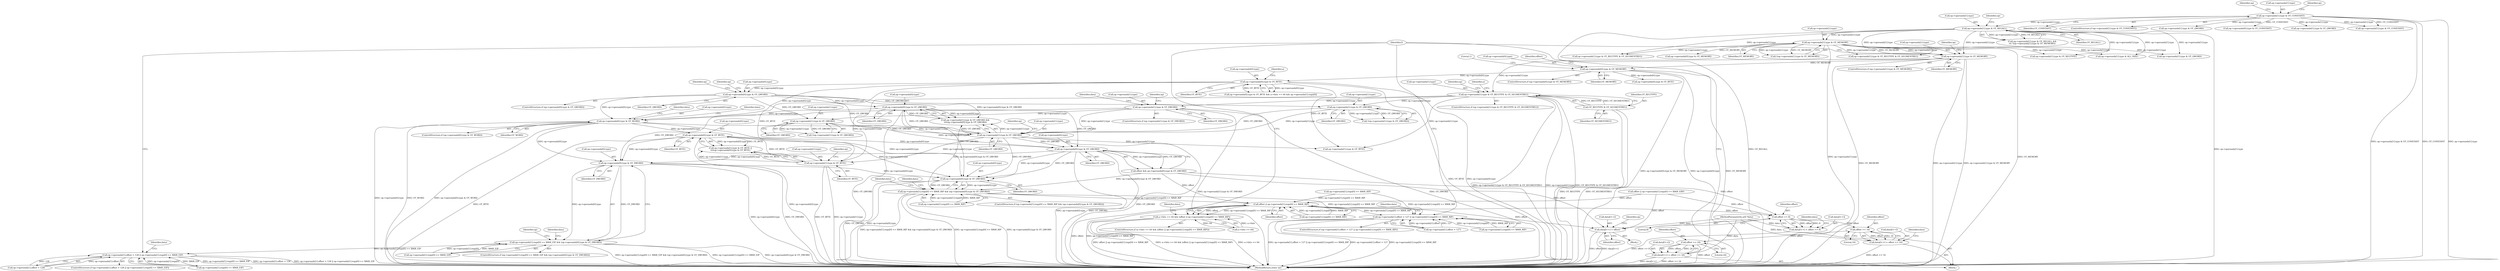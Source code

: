 digraph "0_radare2_f17bfd9f1da05f30f23a4dd05e9d2363e1406948@API" {
"1002990" [label="(Call,op->operands[0].type & OT_DWORD)"];
"1002478" [label="(Call,op->operands[0].type & OT_WORD)"];
"1002461" [label="(Call,op->operands[0].type & OT_QWORD)"];
"1002365" [label="(Call,op->operands[0].type & OT_QWORD)"];
"1002163" [label="(Call,op->operands[0].type & OT_BYTE)"];
"1001999" [label="(Call,op->operands[0].type & OT_MEMORY)"];
"1001988" [label="(Call,op->operands[1].type & OT_MEMORY)"];
"1001264" [label="(Call,op->operands[1].type & OT_MEMORY)"];
"1001254" [label="(Call,op->operands[1].type & OT_REGALL)"];
"1000132" [label="(Call,op->operands[1].type & OT_CONSTANT)"];
"1002452" [label="(Call,op->operands[1].type & OT_QWORD)"];
"1002434" [label="(Call,op->operands[1].type & OT_QWORD)"];
"1002415" [label="(Call,op->operands[1].type & OT_DWORD)"];
"1002255" [label="(Call,op->operands[1].type & OT_REGTYPE & OT_SEGMENTREG)"];
"1002263" [label="(Call,OT_REGTYPE & OT_SEGMENTREG)"];
"1002377" [label="(Call,op->operands[1].type & OT_QWORD)"];
"1002875" [label="(Call,op->operands[0].type & OT_QWORD)"];
"1002529" [label="(Call,op->operands[0].type & OT_BYTE)"];
"1002520" [label="(Call,op->operands[1].type & OT_BYTE)"];
"1002978" [label="(Call,op->operands[1].regs[0] == X86R_EIP && (op->operands[0].type & OT_DWORD))"];
"1003097" [label="(Call,op->operands[1].offset > 128 || op->operands[1].regs[0] == X86R_EIP)"];
"1003020" [label="(Call,op->operands[0].type & OT_QWORD)"];
"1003008" [label="(Call,op->operands[1].regs[0] == X86R_RIP && (op->operands[0].type & OT_QWORD))"];
"1003151" [label="(Call,offset || op->operands[1].regs[0] == X86R_RIP)"];
"1003145" [label="(Call,a->bits == 64 && (offset || op->operands[1].regs[0] == X86R_RIP))"];
"1003165" [label="(Call,data[l++] = offset)"];
"1003172" [label="(Call,op->operands[1].offset > 127 || op->operands[1].regs[0] == X86R_RIP)"];
"1003199" [label="(Call,offset >> 8)"];
"1003194" [label="(Call,data[l++] = offset >> 8)"];
"1003207" [label="(Call,offset >> 16)"];
"1003202" [label="(Call,data[l++] = offset >> 16)"];
"1003215" [label="(Call,offset >> 24)"];
"1003210" [label="(Call,data[l++] = offset >> 24)"];
"1002373" [label="(Identifier,OT_QWORD)"];
"1002011" [label="(Literal,1)"];
"1002255" [label="(Call,op->operands[1].type & OT_REGTYPE & OT_SEGMENTREG)"];
"1003166" [label="(Call,data[l++])"];
"1002477" [label="(ControlStructure,if (op->operands[0].type & OT_WORD))"];
"1003032" [label="(Identifier,data)"];
"1002469" [label="(Identifier,OT_QWORD)"];
"1001255" [label="(Call,op->operands[1].type)"];
"1003193" [label="(Block,)"];
"1000140" [label="(Identifier,OT_CONSTANT)"];
"1003204" [label="(Identifier,data)"];
"1002529" [label="(Call,op->operands[0].type & OT_BYTE)"];
"1003014" [label="(Identifier,op)"];
"1003171" [label="(ControlStructure,if (op->operands[1].offset > 127 || op->operands[1].regs[0] == X86R_RIP))"];
"1002998" [label="(Identifier,OT_DWORD)"];
"1003164" [label="(Block,)"];
"1003009" [label="(Call,op->operands[1].regs[0] == X86R_RIP)"];
"1002460" [label="(Identifier,OT_QWORD)"];
"1002883" [label="(Identifier,OT_QWORD)"];
"1003203" [label="(Call,data[l++])"];
"1002530" [label="(Call,op->operands[0].type)"];
"1003146" [label="(Call,a->bits == 64)"];
"1003210" [label="(Call,data[l++] = offset >> 24)"];
"1002003" [label="(Identifier,op)"];
"1000147" [label="(Identifier,op)"];
"1002419" [label="(Identifier,op)"];
"1002490" [label="(Identifier,data)"];
"1003170" [label="(Identifier,offset)"];
"1001988" [label="(Call,op->operands[1].type & OT_MEMORY)"];
"1001989" [label="(Call,op->operands[1].type)"];
"1002171" [label="(Identifier,OT_BYTE)"];
"1002164" [label="(Call,op->operands[0].type)"];
"1001998" [label="(ControlStructure,if (op->operands[0].type & OT_MEMORY))"];
"1001676" [label="(Call,op->operands[0].type & OT_MEMORY)"];
"1003151" [label="(Call,offset || op->operands[1].regs[0] == X86R_RIP)"];
"1003145" [label="(Call,a->bits == 64 && (offset || op->operands[1].regs[0] == X86R_RIP))"];
"1003121" [label="(Identifier,data)"];
"1002462" [label="(Call,op->operands[0].type)"];
"1002875" [label="(Call,op->operands[0].type & OT_QWORD)"];
"1003096" [label="(ControlStructure,if (op->operands[1].offset > 128 || op->operands[1].regs[0] == X86R_EIP))"];
"1001264" [label="(Call,op->operands[1].type & OT_MEMORY)"];
"1002873" [label="(Call,offset && op->operands[0].type & OT_QWORD)"];
"1000131" [label="(ControlStructure,if (op->operands[1].type & OT_CONSTANT))"];
"1002978" [label="(Call,op->operands[1].regs[0] == X86R_EIP && (op->operands[0].type & OT_DWORD))"];
"1000226" [label="(Call,op->operands[1].type & OT_QWORD)"];
"1001301" [label="(Call,op->operands[1].type & OT_REGTYPE & OT_SEGMENTREG)"];
"1002500" [label="(Call,op->operands[1].type & OT_BYTE)"];
"1001528" [label="(Call,op->operands[1].type & OT_REGTYPE & OT_SEGMENTREG)"];
"1002479" [label="(Call,op->operands[0].type)"];
"1002990" [label="(Call,op->operands[0].type & OT_DWORD)"];
"1002537" [label="(Identifier,OT_BYTE)"];
"1002977" [label="(ControlStructure,if (op->operands[1].regs[0] == X86R_EIP && (op->operands[0].type & OT_DWORD)))"];
"1003201" [label="(Literal,8)"];
"1002478" [label="(Call,op->operands[0].type & OT_WORD)"];
"1002381" [label="(Identifier,op)"];
"1002427" [label="(Identifier,data)"];
"1002876" [label="(Call,op->operands[0].type)"];
"1003195" [label="(Call,data[l++])"];
"1003107" [label="(Call,op->operands[1].regs[0] == X86R_EIP)"];
"1003207" [label="(Call,offset >> 16)"];
"1001349" [label="(Call,op->operands[1].type & ALL_SIZE)"];
"1002007" [label="(Identifier,OT_MEMORY)"];
"1002528" [label="(Identifier,OT_BYTE)"];
"1002385" [label="(Identifier,OT_QWORD)"];
"1003219" [label="(Identifier,l)"];
"1001272" [label="(Identifier,OT_MEMORY)"];
"1002435" [label="(Call,op->operands[1].type)"];
"1001394" [label="(Call,op->operands[1].type & OT_QWORD)"];
"1002256" [label="(Call,op->operands[1].type)"];
"1002486" [label="(Identifier,OT_WORD)"];
"1002414" [label="(ControlStructure,if (op->operands[1].type & OT_DWORD))"];
"1001275" [label="(Call,op->operands[0].type & OT_CONSTANT)"];
"1002416" [label="(Call,op->operands[1].type)"];
"1003167" [label="(Identifier,data)"];
"1002378" [label="(Call,op->operands[1].type)"];
"1003177" [label="(Identifier,op)"];
"1003209" [label="(Literal,16)"];
"1003194" [label="(Call,data[l++] = offset >> 8)"];
"1003208" [label="(Identifier,offset)"];
"1002521" [label="(Call,op->operands[1].type)"];
"1003202" [label="(Call,data[l++] = offset >> 16)"];
"1003021" [label="(Call,op->operands[0].type)"];
"1002000" [label="(Call,op->operands[0].type)"];
"1001327" [label="(Call,op->operands[1].type & OT_REGTYPE)"];
"1001253" [label="(Call,op->operands[1].type & OT_REGALL &&\n\t\t\t !(op->operands[1].type & OT_MEMORY))"];
"1003216" [label="(Identifier,offset)"];
"1002376" [label="(Call,!(op->operands[1].type & OT_QWORD))"];
"1003097" [label="(Call,op->operands[1].offset > 128 || op->operands[1].regs[0] == X86R_EIP)"];
"1002364" [label="(ControlStructure,if (op->operands[0].type & OT_QWORD))"];
"1002273" [label="(Identifier,op)"];
"1002835" [label="(Call,offset || op->operands[1].regs[0] == X86R_EBP)"];
"1002265" [label="(Identifier,OT_SEGMENTREG)"];
"1002423" [label="(Identifier,OT_DWORD)"];
"1003040" [label="(Identifier,data)"];
"1003200" [label="(Identifier,offset)"];
"1002175" [label="(Identifier,a)"];
"1003007" [label="(ControlStructure,if (op->operands[1].regs[0] == X86R_RIP && (op->operands[0].type & OT_QWORD)))"];
"1003212" [label="(Identifier,data)"];
"1002991" [label="(Call,op->operands[0].type)"];
"1002461" [label="(Call,op->operands[0].type & OT_QWORD)"];
"1002163" [label="(Call,op->operands[0].type & OT_BYTE)"];
"1002066" [label="(Call,op->operands[0].type & OT_BYTE)"];
"1002254" [label="(ControlStructure,if (op->operands[1].type & OT_REGTYPE & OT_SEGMENTREG))"];
"1003152" [label="(Identifier,offset)"];
"1003165" [label="(Call,data[l++] = offset)"];
"1000132" [label="(Call,op->operands[1].type & OT_CONSTANT)"];
"1003173" [label="(Call,op->operands[1].offset > 127)"];
"1003199" [label="(Call,offset >> 8)"];
"1003020" [label="(Call,op->operands[0].type & OT_QWORD)"];
"1003215" [label="(Call,offset >> 24)"];
"1003002" [label="(Identifier,data)"];
"1003220" [label="(MethodReturn,static int)"];
"1002533" [label="(Identifier,op)"];
"1002415" [label="(Call,op->operands[1].type & OT_DWORD)"];
"1002434" [label="(Call,op->operands[1].type & OT_QWORD)"];
"1003182" [label="(Call,op->operands[1].regs[0] == X86R_RIP)"];
"1002452" [label="(Call,op->operands[1].type & OT_QWORD)"];
"1001999" [label="(Call,op->operands[0].type & OT_MEMORY)"];
"1000133" [label="(Call,op->operands[1].type)"];
"1003172" [label="(Call,op->operands[1].offset > 127 || op->operands[1].regs[0] == X86R_RIP)"];
"1001987" [label="(ControlStructure,if (op->operands[1].type & OT_MEMORY))"];
"1001262" [label="(Identifier,OT_REGALL)"];
"1002453" [label="(Call,op->operands[1].type)"];
"1001996" [label="(Identifier,OT_MEMORY)"];
"1003217" [label="(Literal,24)"];
"1002520" [label="(Call,op->operands[1].type & OT_BYTE)"];
"1002433" [label="(Call,!(op->operands[1].type & OT_QWORD))"];
"1002442" [label="(Identifier,OT_QWORD)"];
"1002264" [label="(Identifier,OT_REGTYPE)"];
"1003153" [label="(Call,op->operands[1].regs[0] == X86R_RIP)"];
"1000361" [label="(Call,op->operands[1].type & OT_QWORD)"];
"1002013" [label="(Identifier,offset)"];
"1002438" [label="(Identifier,op)"];
"1003098" [label="(Call,op->operands[1].offset > 128)"];
"1002263" [label="(Call,OT_REGTYPE & OT_SEGMENTREG)"];
"1002519" [label="(Call,op->operands[1].type & OT_BYTE ||\n\t\t\t\top->operands[0].type & OT_BYTE)"];
"1000104" [label="(MethodParameterIn,ut8 *data)"];
"1002451" [label="(Call,op->operands[1].type & OT_QWORD &&\n\t\t\t\top->operands[0].type & OT_QWORD)"];
"1003211" [label="(Call,data[l++])"];
"1002465" [label="(Identifier,op)"];
"1002377" [label="(Call,op->operands[1].type & OT_QWORD)"];
"1002365" [label="(Call,op->operands[0].type & OT_QWORD)"];
"1001254" [label="(Call,op->operands[1].type & OT_REGALL)"];
"1001265" [label="(Call,op->operands[1].type)"];
"1001258" [label="(Identifier,op)"];
"1002979" [label="(Call,op->operands[1].regs[0] == X86R_EIP)"];
"1002162" [label="(Call,op->operands[0].type & OT_BYTE && a->bits == 64 && op->operands[1].regs[0])"];
"1001263" [label="(Call,!(op->operands[1].type & OT_MEMORY))"];
"1002515" [label="(Identifier,data)"];
"1003144" [label="(ControlStructure,if (a->bits == 64 && (offset || op->operands[1].regs[0] == X86R_RIP)))"];
"1001268" [label="(Identifier,op)"];
"1000239" [label="(Call,op->operands[1].type & OT_CONSTANT)"];
"1002360" [label="(Identifier,a)"];
"1002366" [label="(Call,op->operands[0].type)"];
"1003008" [label="(Call,op->operands[1].regs[0] == X86R_RIP && (op->operands[0].type & OT_QWORD))"];
"1003196" [label="(Identifier,data)"];
"1002886" [label="(Call,op->operands[1].regs[0] == X86R_RIP)"];
"1003028" [label="(Identifier,OT_QWORD)"];
"1002990" -> "1002978"  [label="AST: "];
"1002990" -> "1002998"  [label="CFG: "];
"1002991" -> "1002990"  [label="AST: "];
"1002998" -> "1002990"  [label="AST: "];
"1002978" -> "1002990"  [label="CFG: "];
"1002990" -> "1003220"  [label="DDG: op->operands[0].type"];
"1002990" -> "1003220"  [label="DDG: OT_DWORD"];
"1002990" -> "1002978"  [label="DDG: op->operands[0].type"];
"1002990" -> "1002978"  [label="DDG: OT_DWORD"];
"1002478" -> "1002990"  [label="DDG: op->operands[0].type"];
"1002875" -> "1002990"  [label="DDG: op->operands[0].type"];
"1002529" -> "1002990"  [label="DDG: op->operands[0].type"];
"1002415" -> "1002990"  [label="DDG: OT_DWORD"];
"1002990" -> "1003020"  [label="DDG: op->operands[0].type"];
"1002478" -> "1002477"  [label="AST: "];
"1002478" -> "1002486"  [label="CFG: "];
"1002479" -> "1002478"  [label="AST: "];
"1002486" -> "1002478"  [label="AST: "];
"1002490" -> "1002478"  [label="CFG: "];
"1002515" -> "1002478"  [label="CFG: "];
"1002478" -> "1003220"  [label="DDG: op->operands[0].type & OT_WORD"];
"1002478" -> "1003220"  [label="DDG: op->operands[0].type"];
"1002478" -> "1003220"  [label="DDG: OT_WORD"];
"1002461" -> "1002478"  [label="DDG: op->operands[0].type"];
"1002365" -> "1002478"  [label="DDG: op->operands[0].type"];
"1002163" -> "1002478"  [label="DDG: op->operands[0].type"];
"1002478" -> "1002529"  [label="DDG: op->operands[0].type"];
"1002478" -> "1002875"  [label="DDG: op->operands[0].type"];
"1002478" -> "1003020"  [label="DDG: op->operands[0].type"];
"1002461" -> "1002451"  [label="AST: "];
"1002461" -> "1002469"  [label="CFG: "];
"1002462" -> "1002461"  [label="AST: "];
"1002469" -> "1002461"  [label="AST: "];
"1002451" -> "1002461"  [label="CFG: "];
"1002461" -> "1003220"  [label="DDG: OT_QWORD"];
"1002461" -> "1002451"  [label="DDG: op->operands[0].type"];
"1002461" -> "1002451"  [label="DDG: OT_QWORD"];
"1002365" -> "1002461"  [label="DDG: op->operands[0].type"];
"1002452" -> "1002461"  [label="DDG: OT_QWORD"];
"1002461" -> "1002875"  [label="DDG: OT_QWORD"];
"1002461" -> "1003020"  [label="DDG: OT_QWORD"];
"1002365" -> "1002364"  [label="AST: "];
"1002365" -> "1002373"  [label="CFG: "];
"1002366" -> "1002365"  [label="AST: "];
"1002373" -> "1002365"  [label="AST: "];
"1002381" -> "1002365"  [label="CFG: "];
"1002419" -> "1002365"  [label="CFG: "];
"1002163" -> "1002365"  [label="DDG: op->operands[0].type"];
"1002365" -> "1002377"  [label="DDG: OT_QWORD"];
"1002365" -> "1002434"  [label="DDG: OT_QWORD"];
"1002365" -> "1002452"  [label="DDG: OT_QWORD"];
"1002365" -> "1002451"  [label="DDG: op->operands[0].type & OT_QWORD"];
"1002163" -> "1002162"  [label="AST: "];
"1002163" -> "1002171"  [label="CFG: "];
"1002164" -> "1002163"  [label="AST: "];
"1002171" -> "1002163"  [label="AST: "];
"1002175" -> "1002163"  [label="CFG: "];
"1002162" -> "1002163"  [label="CFG: "];
"1002163" -> "1003220"  [label="DDG: OT_BYTE"];
"1002163" -> "1003220"  [label="DDG: op->operands[0].type"];
"1002163" -> "1002162"  [label="DDG: op->operands[0].type"];
"1002163" -> "1002162"  [label="DDG: OT_BYTE"];
"1001999" -> "1002163"  [label="DDG: op->operands[0].type"];
"1002163" -> "1002500"  [label="DDG: OT_BYTE"];
"1002163" -> "1002520"  [label="DDG: OT_BYTE"];
"1001999" -> "1001998"  [label="AST: "];
"1001999" -> "1002007"  [label="CFG: "];
"1002000" -> "1001999"  [label="AST: "];
"1002007" -> "1001999"  [label="AST: "];
"1002011" -> "1001999"  [label="CFG: "];
"1002013" -> "1001999"  [label="CFG: "];
"1001999" -> "1003220"  [label="DDG: OT_MEMORY"];
"1001999" -> "1003220"  [label="DDG: op->operands[0].type & OT_MEMORY"];
"1001999" -> "1003220"  [label="DDG: op->operands[0].type"];
"1001988" -> "1001999"  [label="DDG: OT_MEMORY"];
"1001999" -> "1002066"  [label="DDG: op->operands[0].type"];
"1001988" -> "1001987"  [label="AST: "];
"1001988" -> "1001996"  [label="CFG: "];
"1001989" -> "1001988"  [label="AST: "];
"1001996" -> "1001988"  [label="AST: "];
"1002003" -> "1001988"  [label="CFG: "];
"1003219" -> "1001988"  [label="CFG: "];
"1001988" -> "1003220"  [label="DDG: op->operands[1].type"];
"1001988" -> "1003220"  [label="DDG: op->operands[1].type & OT_MEMORY"];
"1001988" -> "1003220"  [label="DDG: OT_MEMORY"];
"1001264" -> "1001988"  [label="DDG: op->operands[1].type"];
"1001264" -> "1001988"  [label="DDG: OT_MEMORY"];
"1001254" -> "1001988"  [label="DDG: op->operands[1].type"];
"1001988" -> "1002255"  [label="DDG: op->operands[1].type"];
"1001264" -> "1001263"  [label="AST: "];
"1001264" -> "1001272"  [label="CFG: "];
"1001265" -> "1001264"  [label="AST: "];
"1001272" -> "1001264"  [label="AST: "];
"1001263" -> "1001264"  [label="CFG: "];
"1001264" -> "1003220"  [label="DDG: op->operands[1].type"];
"1001264" -> "1003220"  [label="DDG: OT_MEMORY"];
"1001264" -> "1001263"  [label="DDG: op->operands[1].type"];
"1001264" -> "1001263"  [label="DDG: OT_MEMORY"];
"1001254" -> "1001264"  [label="DDG: op->operands[1].type"];
"1001264" -> "1001301"  [label="DDG: op->operands[1].type"];
"1001264" -> "1001327"  [label="DDG: op->operands[1].type"];
"1001264" -> "1001349"  [label="DDG: op->operands[1].type"];
"1001264" -> "1001394"  [label="DDG: op->operands[1].type"];
"1001264" -> "1001528"  [label="DDG: op->operands[1].type"];
"1001264" -> "1001676"  [label="DDG: OT_MEMORY"];
"1001254" -> "1001253"  [label="AST: "];
"1001254" -> "1001262"  [label="CFG: "];
"1001255" -> "1001254"  [label="AST: "];
"1001262" -> "1001254"  [label="AST: "];
"1001268" -> "1001254"  [label="CFG: "];
"1001253" -> "1001254"  [label="CFG: "];
"1001254" -> "1003220"  [label="DDG: OT_REGALL"];
"1001254" -> "1003220"  [label="DDG: op->operands[1].type"];
"1001254" -> "1001253"  [label="DDG: op->operands[1].type"];
"1001254" -> "1001253"  [label="DDG: OT_REGALL"];
"1000132" -> "1001254"  [label="DDG: op->operands[1].type"];
"1001254" -> "1001301"  [label="DDG: op->operands[1].type"];
"1001254" -> "1001327"  [label="DDG: op->operands[1].type"];
"1001254" -> "1001349"  [label="DDG: op->operands[1].type"];
"1001254" -> "1001394"  [label="DDG: op->operands[1].type"];
"1001254" -> "1001528"  [label="DDG: op->operands[1].type"];
"1000132" -> "1000131"  [label="AST: "];
"1000132" -> "1000140"  [label="CFG: "];
"1000133" -> "1000132"  [label="AST: "];
"1000140" -> "1000132"  [label="AST: "];
"1000147" -> "1000132"  [label="CFG: "];
"1001258" -> "1000132"  [label="CFG: "];
"1000132" -> "1003220"  [label="DDG: op->operands[1].type & OT_CONSTANT"];
"1000132" -> "1003220"  [label="DDG: OT_CONSTANT"];
"1000132" -> "1003220"  [label="DDG: op->operands[1].type"];
"1000132" -> "1000226"  [label="DDG: op->operands[1].type"];
"1000132" -> "1000239"  [label="DDG: op->operands[1].type"];
"1000132" -> "1000239"  [label="DDG: OT_CONSTANT"];
"1000132" -> "1000361"  [label="DDG: op->operands[1].type"];
"1000132" -> "1001275"  [label="DDG: OT_CONSTANT"];
"1002452" -> "1002451"  [label="AST: "];
"1002452" -> "1002460"  [label="CFG: "];
"1002453" -> "1002452"  [label="AST: "];
"1002460" -> "1002452"  [label="AST: "];
"1002465" -> "1002452"  [label="CFG: "];
"1002451" -> "1002452"  [label="CFG: "];
"1002452" -> "1003220"  [label="DDG: OT_QWORD"];
"1002452" -> "1002451"  [label="DDG: op->operands[1].type"];
"1002452" -> "1002451"  [label="DDG: OT_QWORD"];
"1002434" -> "1002452"  [label="DDG: op->operands[1].type"];
"1002434" -> "1002452"  [label="DDG: OT_QWORD"];
"1002377" -> "1002452"  [label="DDG: op->operands[1].type"];
"1002377" -> "1002452"  [label="DDG: OT_QWORD"];
"1002415" -> "1002452"  [label="DDG: op->operands[1].type"];
"1002452" -> "1002500"  [label="DDG: op->operands[1].type"];
"1002452" -> "1002520"  [label="DDG: op->operands[1].type"];
"1002452" -> "1002875"  [label="DDG: OT_QWORD"];
"1002452" -> "1003020"  [label="DDG: OT_QWORD"];
"1002434" -> "1002433"  [label="AST: "];
"1002434" -> "1002442"  [label="CFG: "];
"1002435" -> "1002434"  [label="AST: "];
"1002442" -> "1002434"  [label="AST: "];
"1002433" -> "1002434"  [label="CFG: "];
"1002434" -> "1002433"  [label="DDG: op->operands[1].type"];
"1002434" -> "1002433"  [label="DDG: OT_QWORD"];
"1002415" -> "1002434"  [label="DDG: op->operands[1].type"];
"1002415" -> "1002414"  [label="AST: "];
"1002415" -> "1002423"  [label="CFG: "];
"1002416" -> "1002415"  [label="AST: "];
"1002423" -> "1002415"  [label="AST: "];
"1002427" -> "1002415"  [label="CFG: "];
"1002438" -> "1002415"  [label="CFG: "];
"1002415" -> "1003220"  [label="DDG: op->operands[1].type & OT_DWORD"];
"1002415" -> "1003220"  [label="DDG: OT_DWORD"];
"1002255" -> "1002415"  [label="DDG: op->operands[1].type"];
"1002255" -> "1002254"  [label="AST: "];
"1002255" -> "1002263"  [label="CFG: "];
"1002256" -> "1002255"  [label="AST: "];
"1002263" -> "1002255"  [label="AST: "];
"1002273" -> "1002255"  [label="CFG: "];
"1002360" -> "1002255"  [label="CFG: "];
"1002255" -> "1003220"  [label="DDG: op->operands[1].type & OT_REGTYPE & OT_SEGMENTREG"];
"1002255" -> "1003220"  [label="DDG: op->operands[1].type"];
"1002255" -> "1003220"  [label="DDG: OT_REGTYPE & OT_SEGMENTREG"];
"1002263" -> "1002255"  [label="DDG: OT_REGTYPE"];
"1002263" -> "1002255"  [label="DDG: OT_SEGMENTREG"];
"1002255" -> "1002377"  [label="DDG: op->operands[1].type"];
"1002255" -> "1002500"  [label="DDG: op->operands[1].type"];
"1002255" -> "1002520"  [label="DDG: op->operands[1].type"];
"1002263" -> "1002265"  [label="CFG: "];
"1002264" -> "1002263"  [label="AST: "];
"1002265" -> "1002263"  [label="AST: "];
"1002263" -> "1003220"  [label="DDG: OT_REGTYPE"];
"1002263" -> "1003220"  [label="DDG: OT_SEGMENTREG"];
"1002377" -> "1002376"  [label="AST: "];
"1002377" -> "1002385"  [label="CFG: "];
"1002378" -> "1002377"  [label="AST: "];
"1002385" -> "1002377"  [label="AST: "];
"1002376" -> "1002377"  [label="CFG: "];
"1002377" -> "1002376"  [label="DDG: op->operands[1].type"];
"1002377" -> "1002376"  [label="DDG: OT_QWORD"];
"1002875" -> "1002873"  [label="AST: "];
"1002875" -> "1002883"  [label="CFG: "];
"1002876" -> "1002875"  [label="AST: "];
"1002883" -> "1002875"  [label="AST: "];
"1002873" -> "1002875"  [label="CFG: "];
"1002875" -> "1003220"  [label="DDG: op->operands[0].type"];
"1002875" -> "1003220"  [label="DDG: OT_QWORD"];
"1002875" -> "1002873"  [label="DDG: op->operands[0].type"];
"1002875" -> "1002873"  [label="DDG: OT_QWORD"];
"1002529" -> "1002875"  [label="DDG: op->operands[0].type"];
"1002875" -> "1003020"  [label="DDG: op->operands[0].type"];
"1002875" -> "1003020"  [label="DDG: OT_QWORD"];
"1002529" -> "1002519"  [label="AST: "];
"1002529" -> "1002537"  [label="CFG: "];
"1002530" -> "1002529"  [label="AST: "];
"1002537" -> "1002529"  [label="AST: "];
"1002519" -> "1002529"  [label="CFG: "];
"1002529" -> "1003220"  [label="DDG: OT_BYTE"];
"1002529" -> "1003220"  [label="DDG: op->operands[0].type"];
"1002529" -> "1002519"  [label="DDG: op->operands[0].type"];
"1002529" -> "1002519"  [label="DDG: OT_BYTE"];
"1002520" -> "1002529"  [label="DDG: OT_BYTE"];
"1002529" -> "1003020"  [label="DDG: op->operands[0].type"];
"1002520" -> "1002519"  [label="AST: "];
"1002520" -> "1002528"  [label="CFG: "];
"1002521" -> "1002520"  [label="AST: "];
"1002528" -> "1002520"  [label="AST: "];
"1002533" -> "1002520"  [label="CFG: "];
"1002519" -> "1002520"  [label="CFG: "];
"1002520" -> "1003220"  [label="DDG: OT_BYTE"];
"1002520" -> "1003220"  [label="DDG: op->operands[1].type"];
"1002520" -> "1002519"  [label="DDG: op->operands[1].type"];
"1002520" -> "1002519"  [label="DDG: OT_BYTE"];
"1002978" -> "1002977"  [label="AST: "];
"1002978" -> "1002979"  [label="CFG: "];
"1002979" -> "1002978"  [label="AST: "];
"1003002" -> "1002978"  [label="CFG: "];
"1003014" -> "1002978"  [label="CFG: "];
"1002978" -> "1003220"  [label="DDG: op->operands[1].regs[0] == X86R_EIP && (op->operands[0].type & OT_DWORD)"];
"1002978" -> "1003220"  [label="DDG: op->operands[1].regs[0] == X86R_EIP"];
"1002978" -> "1003220"  [label="DDG: op->operands[0].type & OT_DWORD"];
"1002979" -> "1002978"  [label="DDG: op->operands[1].regs[0]"];
"1002979" -> "1002978"  [label="DDG: X86R_EIP"];
"1002978" -> "1003097"  [label="DDG: op->operands[1].regs[0] == X86R_EIP"];
"1003097" -> "1003096"  [label="AST: "];
"1003097" -> "1003098"  [label="CFG: "];
"1003097" -> "1003107"  [label="CFG: "];
"1003098" -> "1003097"  [label="AST: "];
"1003107" -> "1003097"  [label="AST: "];
"1003121" -> "1003097"  [label="CFG: "];
"1003219" -> "1003097"  [label="CFG: "];
"1003097" -> "1003220"  [label="DDG: op->operands[1].regs[0] == X86R_EIP"];
"1003097" -> "1003220"  [label="DDG: op->operands[1].offset > 128"];
"1003097" -> "1003220"  [label="DDG: op->operands[1].offset > 128 || op->operands[1].regs[0] == X86R_EIP"];
"1003098" -> "1003097"  [label="DDG: op->operands[1].offset"];
"1003098" -> "1003097"  [label="DDG: 128"];
"1003107" -> "1003097"  [label="DDG: op->operands[1].regs[0]"];
"1003107" -> "1003097"  [label="DDG: X86R_EIP"];
"1003020" -> "1003008"  [label="AST: "];
"1003020" -> "1003028"  [label="CFG: "];
"1003021" -> "1003020"  [label="AST: "];
"1003028" -> "1003020"  [label="AST: "];
"1003008" -> "1003020"  [label="CFG: "];
"1003020" -> "1003220"  [label="DDG: OT_QWORD"];
"1003020" -> "1003220"  [label="DDG: op->operands[0].type"];
"1003020" -> "1003008"  [label="DDG: op->operands[0].type"];
"1003020" -> "1003008"  [label="DDG: OT_QWORD"];
"1003008" -> "1003007"  [label="AST: "];
"1003008" -> "1003009"  [label="CFG: "];
"1003009" -> "1003008"  [label="AST: "];
"1003032" -> "1003008"  [label="CFG: "];
"1003040" -> "1003008"  [label="CFG: "];
"1003008" -> "1003220"  [label="DDG: op->operands[1].regs[0] == X86R_RIP"];
"1003008" -> "1003220"  [label="DDG: op->operands[0].type & OT_QWORD"];
"1003008" -> "1003220"  [label="DDG: op->operands[1].regs[0] == X86R_RIP && (op->operands[0].type & OT_QWORD)"];
"1003009" -> "1003008"  [label="DDG: op->operands[1].regs[0]"];
"1003009" -> "1003008"  [label="DDG: X86R_RIP"];
"1002451" -> "1003008"  [label="DDG: op->operands[0].type & OT_QWORD"];
"1002873" -> "1003008"  [label="DDG: op->operands[0].type & OT_QWORD"];
"1003008" -> "1003151"  [label="DDG: op->operands[1].regs[0] == X86R_RIP"];
"1003008" -> "1003172"  [label="DDG: op->operands[1].regs[0] == X86R_RIP"];
"1003151" -> "1003145"  [label="AST: "];
"1003151" -> "1003152"  [label="CFG: "];
"1003151" -> "1003153"  [label="CFG: "];
"1003152" -> "1003151"  [label="AST: "];
"1003153" -> "1003151"  [label="AST: "];
"1003145" -> "1003151"  [label="CFG: "];
"1003151" -> "1003220"  [label="DDG: offset"];
"1003151" -> "1003220"  [label="DDG: op->operands[1].regs[0] == X86R_RIP"];
"1003151" -> "1003145"  [label="DDG: offset"];
"1003151" -> "1003145"  [label="DDG: op->operands[1].regs[0] == X86R_RIP"];
"1002873" -> "1003151"  [label="DDG: offset"];
"1002835" -> "1003151"  [label="DDG: offset"];
"1003153" -> "1003151"  [label="DDG: op->operands[1].regs[0]"];
"1003153" -> "1003151"  [label="DDG: X86R_RIP"];
"1002886" -> "1003151"  [label="DDG: op->operands[1].regs[0] == X86R_RIP"];
"1003151" -> "1003165"  [label="DDG: offset"];
"1003151" -> "1003172"  [label="DDG: op->operands[1].regs[0] == X86R_RIP"];
"1003151" -> "1003199"  [label="DDG: offset"];
"1003145" -> "1003144"  [label="AST: "];
"1003145" -> "1003146"  [label="CFG: "];
"1003146" -> "1003145"  [label="AST: "];
"1003167" -> "1003145"  [label="CFG: "];
"1003219" -> "1003145"  [label="CFG: "];
"1003145" -> "1003220"  [label="DDG: a->bits == 64 && (offset || op->operands[1].regs[0] == X86R_RIP)"];
"1003145" -> "1003220"  [label="DDG: a->bits == 64"];
"1003145" -> "1003220"  [label="DDG: offset || op->operands[1].regs[0] == X86R_RIP"];
"1003146" -> "1003145"  [label="DDG: a->bits"];
"1003146" -> "1003145"  [label="DDG: 64"];
"1003165" -> "1003164"  [label="AST: "];
"1003165" -> "1003170"  [label="CFG: "];
"1003166" -> "1003165"  [label="AST: "];
"1003170" -> "1003165"  [label="AST: "];
"1003177" -> "1003165"  [label="CFG: "];
"1003165" -> "1003220"  [label="DDG: offset"];
"1003165" -> "1003220"  [label="DDG: data[l++]"];
"1002873" -> "1003165"  [label="DDG: offset"];
"1002835" -> "1003165"  [label="DDG: offset"];
"1000104" -> "1003165"  [label="DDG: data"];
"1003172" -> "1003171"  [label="AST: "];
"1003172" -> "1003173"  [label="CFG: "];
"1003172" -> "1003182"  [label="CFG: "];
"1003173" -> "1003172"  [label="AST: "];
"1003182" -> "1003172"  [label="AST: "];
"1003196" -> "1003172"  [label="CFG: "];
"1003219" -> "1003172"  [label="CFG: "];
"1003172" -> "1003220"  [label="DDG: op->operands[1].offset > 127 || op->operands[1].regs[0] == X86R_RIP"];
"1003172" -> "1003220"  [label="DDG: op->operands[1].offset > 127"];
"1003172" -> "1003220"  [label="DDG: op->operands[1].regs[0] == X86R_RIP"];
"1003173" -> "1003172"  [label="DDG: op->operands[1].offset"];
"1003173" -> "1003172"  [label="DDG: 127"];
"1002886" -> "1003172"  [label="DDG: op->operands[1].regs[0] == X86R_RIP"];
"1003182" -> "1003172"  [label="DDG: op->operands[1].regs[0]"];
"1003182" -> "1003172"  [label="DDG: X86R_RIP"];
"1003199" -> "1003194"  [label="AST: "];
"1003199" -> "1003201"  [label="CFG: "];
"1003200" -> "1003199"  [label="AST: "];
"1003201" -> "1003199"  [label="AST: "];
"1003194" -> "1003199"  [label="CFG: "];
"1003199" -> "1003194"  [label="DDG: offset"];
"1003199" -> "1003194"  [label="DDG: 8"];
"1002873" -> "1003199"  [label="DDG: offset"];
"1002835" -> "1003199"  [label="DDG: offset"];
"1003199" -> "1003207"  [label="DDG: offset"];
"1003194" -> "1003193"  [label="AST: "];
"1003195" -> "1003194"  [label="AST: "];
"1003204" -> "1003194"  [label="CFG: "];
"1003194" -> "1003220"  [label="DDG: offset >> 8"];
"1000104" -> "1003194"  [label="DDG: data"];
"1003207" -> "1003202"  [label="AST: "];
"1003207" -> "1003209"  [label="CFG: "];
"1003208" -> "1003207"  [label="AST: "];
"1003209" -> "1003207"  [label="AST: "];
"1003202" -> "1003207"  [label="CFG: "];
"1003207" -> "1003202"  [label="DDG: offset"];
"1003207" -> "1003202"  [label="DDG: 16"];
"1003207" -> "1003215"  [label="DDG: offset"];
"1003202" -> "1003193"  [label="AST: "];
"1003203" -> "1003202"  [label="AST: "];
"1003212" -> "1003202"  [label="CFG: "];
"1003202" -> "1003220"  [label="DDG: offset >> 16"];
"1000104" -> "1003202"  [label="DDG: data"];
"1003215" -> "1003210"  [label="AST: "];
"1003215" -> "1003217"  [label="CFG: "];
"1003216" -> "1003215"  [label="AST: "];
"1003217" -> "1003215"  [label="AST: "];
"1003210" -> "1003215"  [label="CFG: "];
"1003215" -> "1003220"  [label="DDG: offset"];
"1003215" -> "1003210"  [label="DDG: offset"];
"1003215" -> "1003210"  [label="DDG: 24"];
"1003210" -> "1003193"  [label="AST: "];
"1003211" -> "1003210"  [label="AST: "];
"1003219" -> "1003210"  [label="CFG: "];
"1003210" -> "1003220"  [label="DDG: offset >> 24"];
"1003210" -> "1003220"  [label="DDG: data[l++]"];
"1000104" -> "1003210"  [label="DDG: data"];
}
